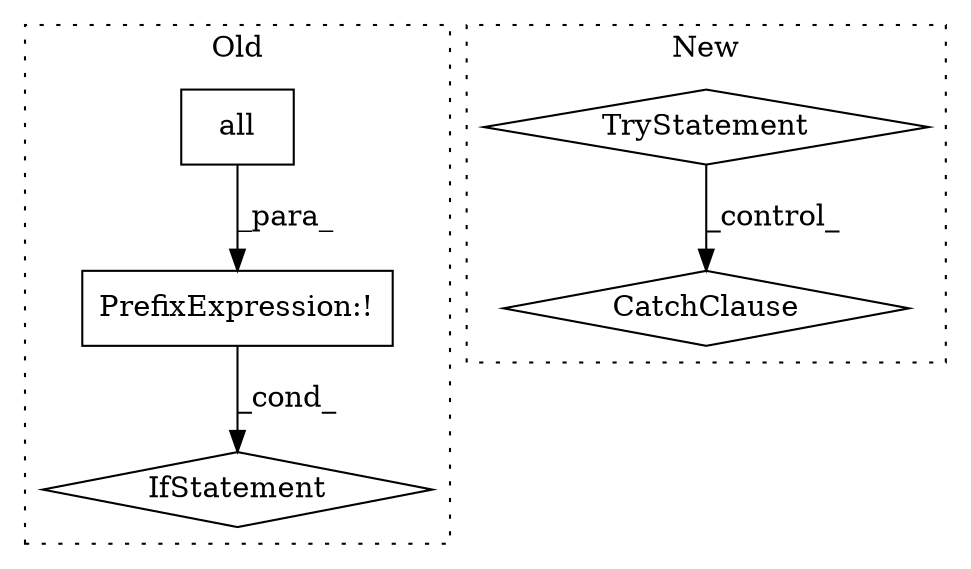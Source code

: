 digraph G {
subgraph cluster0 {
1 [label="all" a="32" s="3241,3295" l="4,1" shape="box"];
4 [label="IfStatement" a="25" s="3236,3296" l="4,2" shape="diamond"];
5 [label="PrefixExpression:!" a="38" s="3240" l="1" shape="box"];
label = "Old";
style="dotted";
}
subgraph cluster1 {
2 [label="CatchClause" a="12" s="3297,3330" l="11,2" shape="diamond"];
3 [label="TryStatement" a="54" s="3236" l="4" shape="diamond"];
label = "New";
style="dotted";
}
1 -> 5 [label="_para_"];
3 -> 2 [label="_control_"];
5 -> 4 [label="_cond_"];
}